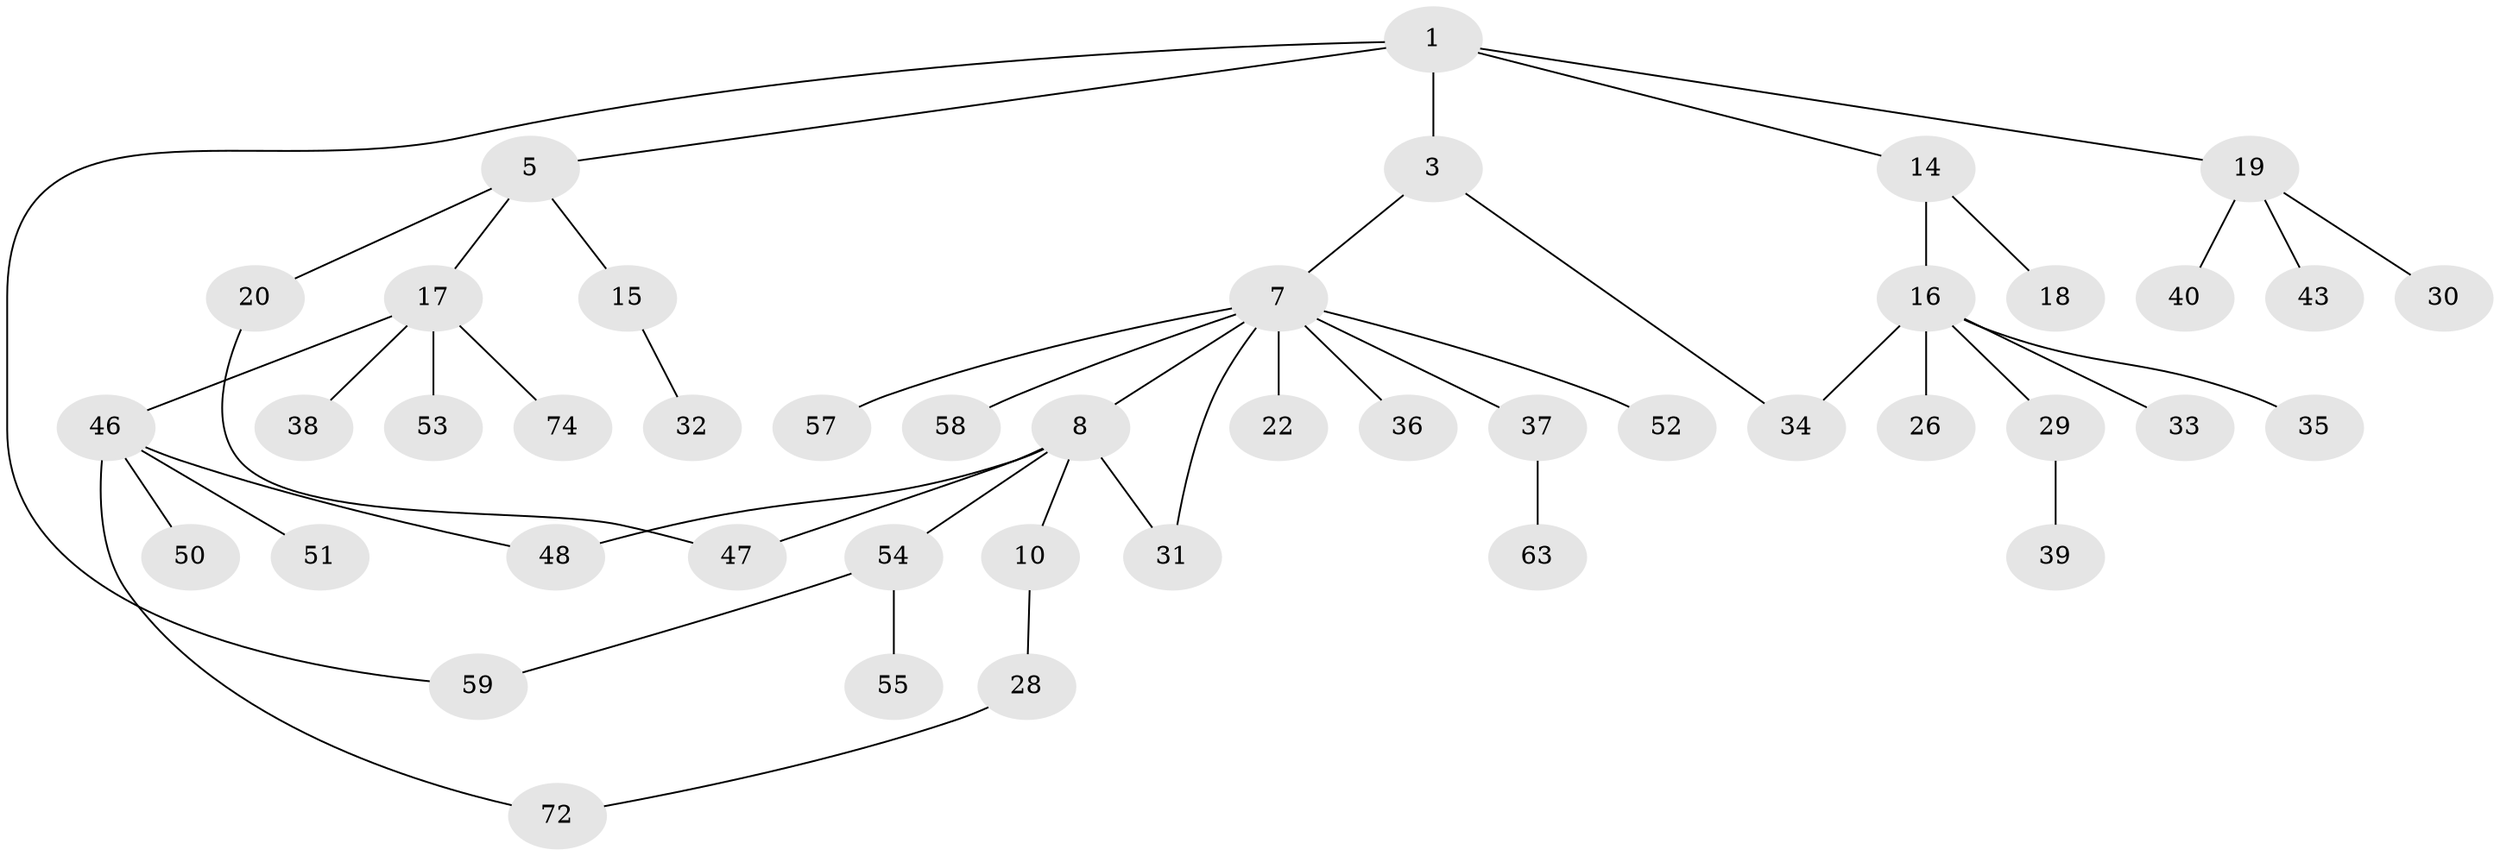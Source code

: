 // original degree distribution, {4: 0.06756756756756757, 2: 0.32432432432432434, 3: 0.12162162162162163, 5: 0.04054054054054054, 6: 0.04054054054054054, 1: 0.40540540540540543}
// Generated by graph-tools (version 1.1) at 2025/17/03/04/25 18:17:06]
// undirected, 44 vertices, 49 edges
graph export_dot {
graph [start="1"]
  node [color=gray90,style=filled];
  1 [super="+4+2"];
  3 [super="+6"];
  5 [super="+11+62"];
  7 [super="+9"];
  8 [super="+12+64"];
  10 [super="+13"];
  14;
  15 [super="+25"];
  16;
  17 [super="+27"];
  18;
  19;
  20 [super="+42"];
  22;
  26 [super="+67+44"];
  28;
  29;
  30;
  31;
  32 [super="+41"];
  33 [super="+69+60"];
  34 [super="+68"];
  35;
  36 [super="+49"];
  37;
  38;
  39 [super="+45"];
  40;
  43;
  46;
  47;
  48;
  50;
  51 [super="+56"];
  52;
  53;
  54;
  55;
  57;
  58;
  59 [super="+66+61"];
  63 [super="+65"];
  72 [super="+73"];
  74;
  1 -- 5;
  1 -- 59;
  1 -- 19;
  1 -- 14;
  1 -- 3;
  3 -- 34;
  3 -- 7;
  5 -- 17;
  5 -- 20;
  5 -- 15;
  7 -- 8;
  7 -- 52;
  7 -- 57;
  7 -- 36;
  7 -- 37;
  7 -- 22;
  7 -- 58;
  7 -- 31;
  8 -- 10;
  8 -- 47;
  8 -- 48;
  8 -- 54;
  8 -- 31;
  10 -- 28;
  14 -- 16;
  14 -- 18;
  15 -- 32;
  16 -- 26;
  16 -- 29;
  16 -- 33;
  16 -- 34;
  16 -- 35;
  17 -- 38;
  17 -- 46;
  17 -- 53;
  17 -- 74;
  19 -- 30;
  19 -- 40;
  19 -- 43;
  20 -- 47;
  28 -- 72;
  29 -- 39;
  37 -- 63;
  46 -- 50;
  46 -- 51;
  46 -- 72;
  46 -- 48;
  54 -- 55;
  54 -- 59;
}
